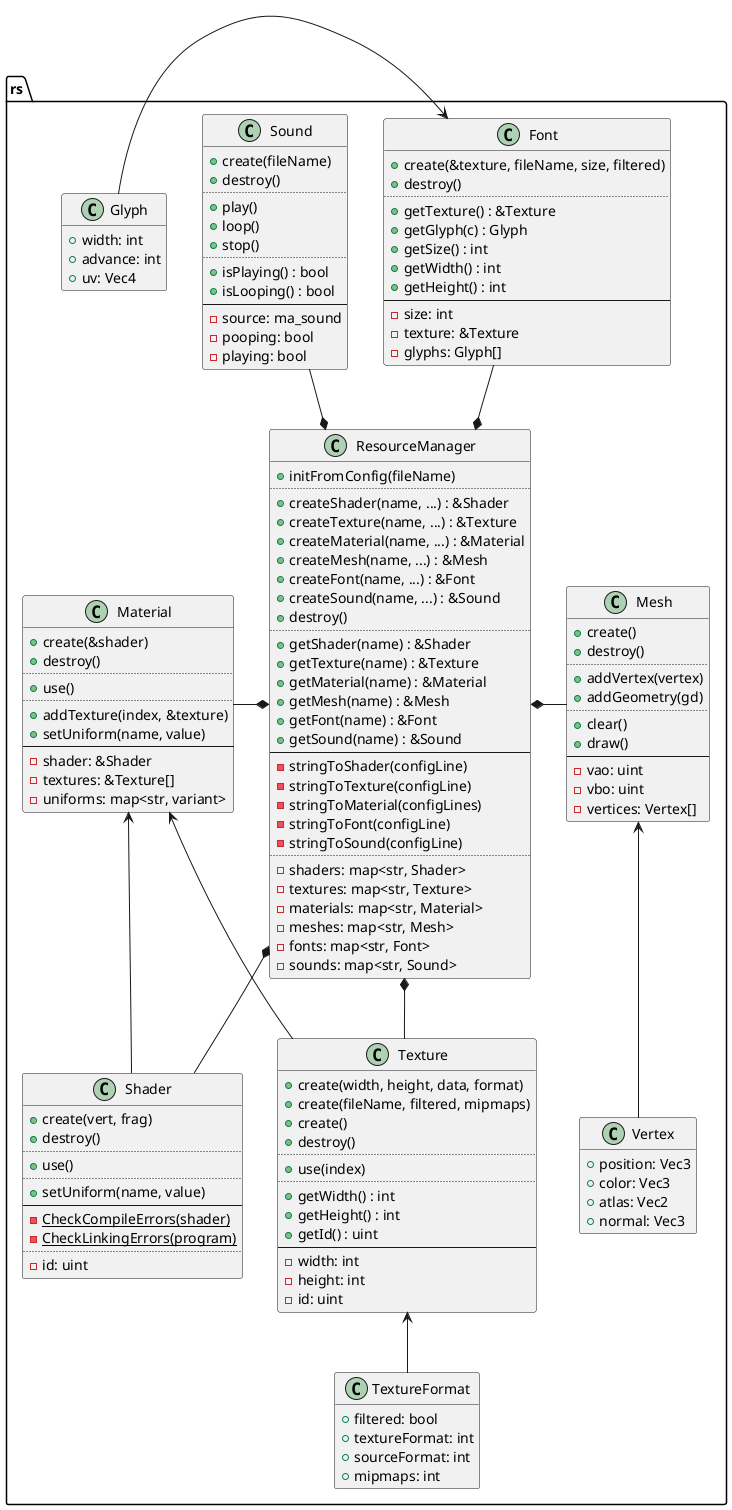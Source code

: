 @startuml
set separator ::

class rs::Shader {
	+create(vert, frag)
	+destroy()
	..
	+use()
	..
	+setUniform(name, value)
	--
	{static} -CheckCompileErrors(shader)
	{static} -CheckLinkingErrors(program)
	..
	-id: uint
}

class rs::TextureFormat {
	+filtered: bool
	+textureFormat: int
	+sourceFormat: int
	+mipmaps: int
}
hide TextureFormat methods

class rs::Texture {
	+create(width, height, data, format)
	+create(fileName, filtered, mipmaps)
	+create()
	+destroy()
	..
	+use(index)
	..
	+getWidth() : int
	+getHeight() : int
	+getId() : uint
	--
	-width: int
	-height: int
	-id: uint
}

class rs::Material {
	+create(&shader)
	+destroy()
	..
	+use()
	..
	+addTexture(index, &texture)
	+setUniform(name, value)
	--
	-shader: &Shader
	-textures: &Texture[]
	-uniforms: map<str, variant>
}

class rs::Vertex {
	+position: Vec3
	+color: Vec3
	+atlas: Vec2
	+normal: Vec3
}
hide Vertex methods

class rs::Mesh {
	+create()
	+destroy()
	..
	+addVertex(vertex)
	+addGeometry(gd)
	..
	+clear()
	+draw()
	--
	-vao: uint
	-vbo: uint
	-vertices: Vertex[]
}

class rs::Glyph {
	+width: int
	+advance: int
	+uv: Vec4
}
hide Glyph methods

class rs::Font {
	+create(&texture, fileName, size, filtered)
	+destroy()
	..
	+getTexture() : &Texture
	+getGlyph(c) : Glyph
	+getSize() : int
	+getWidth() : int
	+getHeight() : int
	--
	-size: int
	-texture: &Texture
	-glyphs: Glyph[]
}

class rs::Sound {
	+create(fileName)
	+destroy()
	..
	+play()
	+loop()
	+stop()
	..
	+isPlaying() : bool
	+isLooping() : bool
	--
	-source: ma_sound
	-pooping: bool
	-playing: bool
}

class rs::ResourceManager {
	+initFromConfig(fileName)
	..
	+createShader(name, ...) : &Shader
	+createTexture(name, ...) : &Texture
	+createMaterial(name, ...) : &Material
	+createMesh(name, ...) : &Mesh
	+createFont(name, ...) : &Font
	+createSound(name, ...) : &Sound
	+destroy()
	..
	+getShader(name) : &Shader
	+getTexture(name) : &Texture
	+getMaterial(name) : &Material
	+getMesh(name) : &Mesh
	+getFont(name) : &Font
	+getSound(name) : &Sound
	--
	-stringToShader(configLine)
	-stringToTexture(configLine)
	-stringToMaterial(configLines)
	-stringToFont(configLine)
	-stringToSound(configLine)
	..
	-shaders: map<str, Shader>
	-textures: map<str, Texture>
	-materials: map<str, Material>
	-meshes: map<str, Mesh>
	-fonts: map<str, Font>
	-sounds: map<str, Sound>
}

Texture <-down- TextureFormat

Material <-- Shader
Material <-- Texture

Mesh <-down- Vertex

Font <-left- Glyph

ResourceManager *-down- Shader
ResourceManager *-down- Texture
ResourceManager *-left- Material
ResourceManager *-right- Mesh
ResourceManager *-up- Font
ResourceManager *-up- Sound

@enduml
